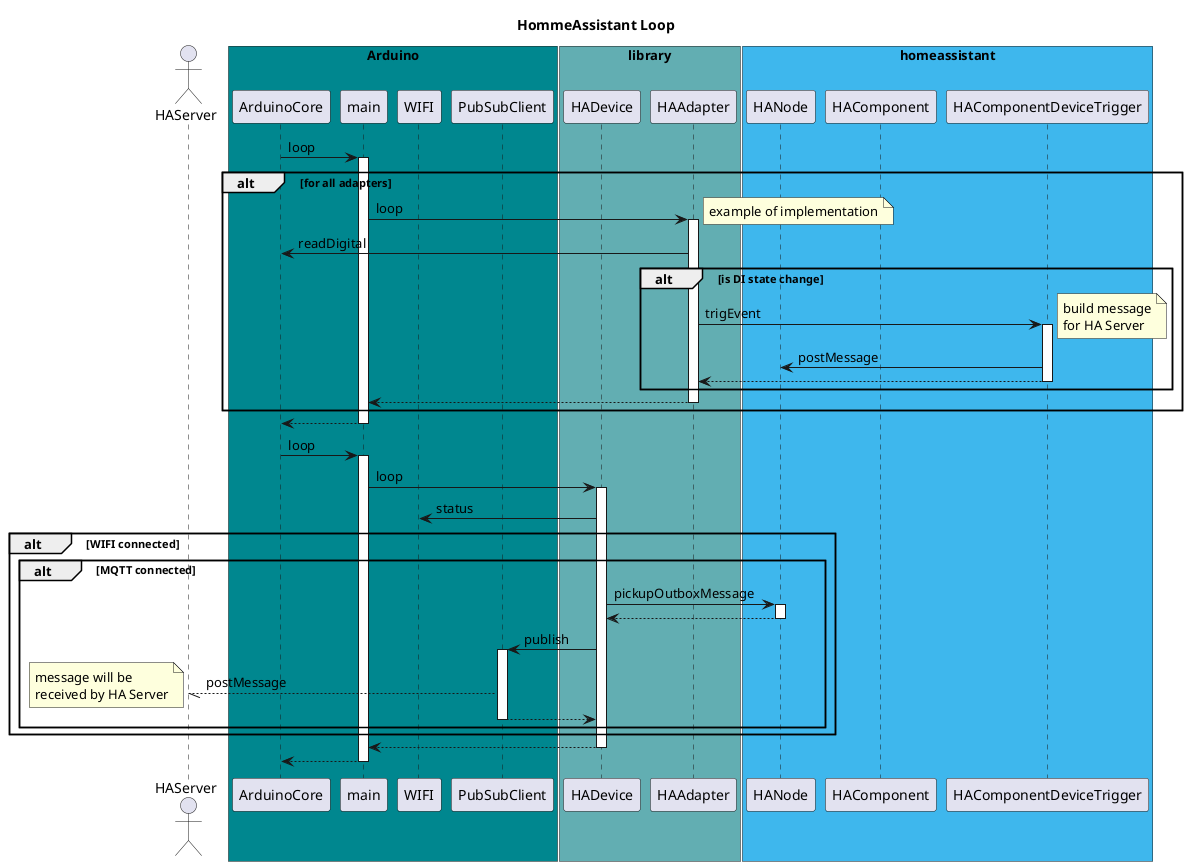 @startuml
title HommeAssistant Loop

actor HAServer


box "Arduino" #00878F
participant ArduinoCore
participant main
participant WIFI
participant PubSubClient
end box

box "library" #62AEB2
participant HADevice
participant HAAdapter
end box

box "homeassistant" #3eb7ed
participant HANode
participant HAComponent
participant HAComponentDeviceTrigger
end box

ArduinoCore->main : loop
activate main

alt for all adapters
    main->HAAdapter : loop
    activate HAAdapter
    note right : example of implementation
    HAAdapter->ArduinoCore : readDigital
    alt is DI state change
        HAAdapter->HAComponentDeviceTrigger : trigEvent
        activate HAComponentDeviceTrigger
        note right : build message\nfor HA Server
        HAComponentDeviceTrigger->HANode : postMessage
        return
    end
    return
end

ArduinoCore<--main :
deactivate main

ArduinoCore->main : loop
activate main
main->HADevice : loop
activate HADevice

HADevice->WIFI : status
alt WIFI connected
    alt MQTT connected

        HADevice->HANode:pickupOutboxMessage
        activate HANode
        HADevice<--HANode:
        deactivate HANode
        HADevice->PubSubClient:publish
        activate PubSubClient
        HAServer\\--PubSubClient:postMessage
        note left : message will be\nreceived by HA Server
        return

    end
end

return
return


@enduml